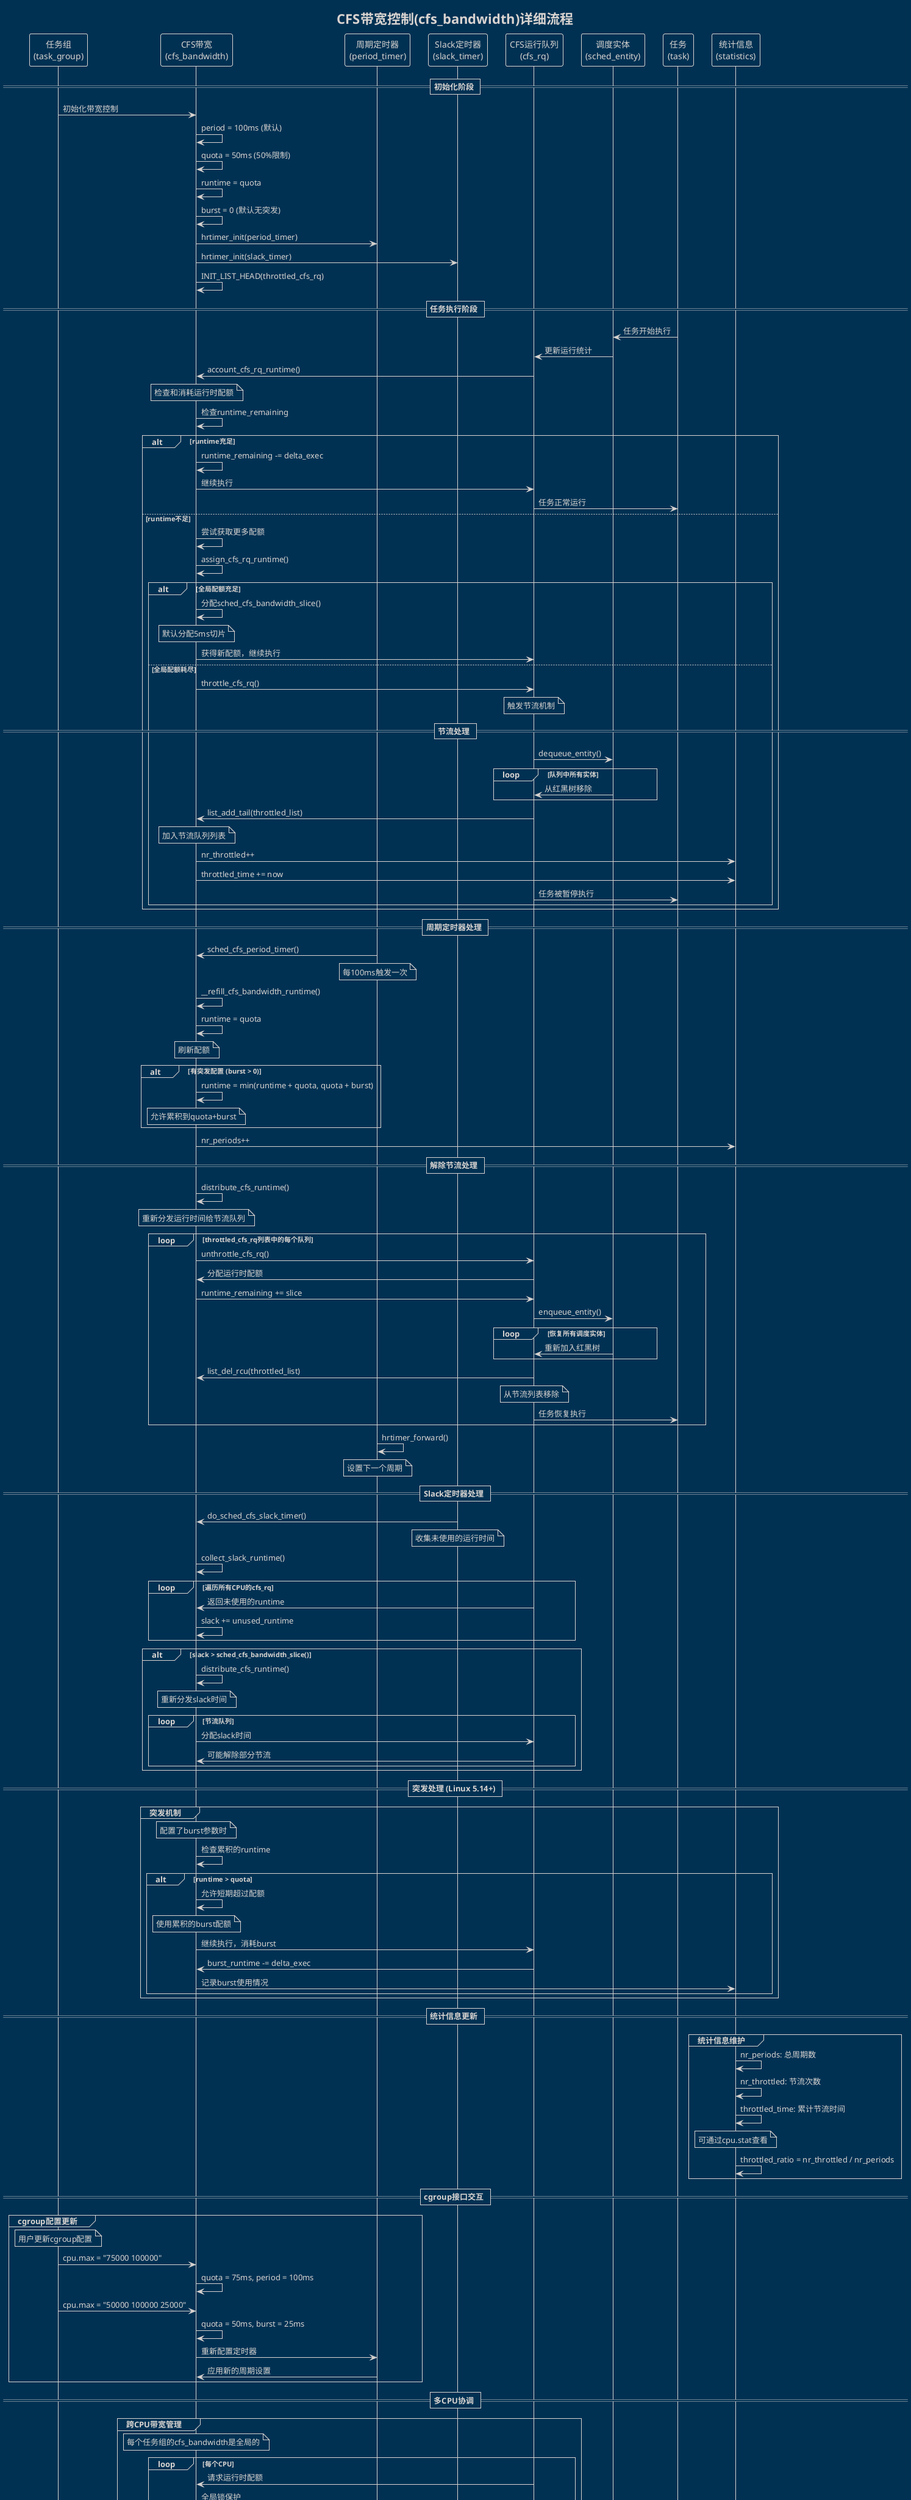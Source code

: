 @startuml CFS带宽控制机制详细时序图
!theme blueprint
title CFS带宽控制(cfs_bandwidth)详细流程

participant "任务组\n(task_group)" as TG
participant "CFS带宽\n(cfs_bandwidth)" as CFSBand
participant "周期定时器\n(period_timer)" as PeriodTimer
participant "Slack定时器\n(slack_timer)" as SlackTimer
participant "CFS运行队列\n(cfs_rq)" as CfsRq
participant "调度实体\n(sched_entity)" as SE
participant "任务\n(task)" as Task
participant "统计信息\n(statistics)" as Stats

== 初始化阶段 ==

TG -> CFSBand: 初始化带宽控制
CFSBand -> CFSBand: period = 100ms (默认)
CFSBand -> CFSBand: quota = 50ms (50%限制)
CFSBand -> CFSBand: runtime = quota
CFSBand -> CFSBand: burst = 0 (默认无突发)

CFSBand -> PeriodTimer: hrtimer_init(period_timer)
CFSBand -> SlackTimer: hrtimer_init(slack_timer)
CFSBand -> CFSBand: INIT_LIST_HEAD(throttled_cfs_rq)

== 任务执行阶段 ==

Task -> SE: 任务开始执行
SE -> CfsRq: 更新运行统计
CfsRq -> CFSBand: account_cfs_rq_runtime()

note over CFSBand: 检查和消耗运行时配额

CFSBand -> CFSBand: 检查runtime_remaining
alt runtime充足
    CFSBand -> CFSBand: runtime_remaining -= delta_exec
    CFSBand -> CfsRq: 继续执行
    CfsRq -> Task: 任务正常运行
    
else runtime不足
    CFSBand -> CFSBand: 尝试获取更多配额
    CFSBand -> CFSBand: assign_cfs_rq_runtime()
    
    alt 全局配额充足
        CFSBand -> CFSBand: 分配sched_cfs_bandwidth_slice()
        note over CFSBand: 默认分配5ms切片
        CFSBand -> CfsRq: 获得新配额，继续执行
        
    else 全局配额耗尽
        CFSBand -> CfsRq: throttle_cfs_rq()
        note over CfsRq: 触发节流机制
        
        == 节流处理 ==
        CfsRq -> SE: dequeue_entity()
        loop 队列中所有实体
            SE -> CfsRq: 从红黑树移除
        end
        
        CfsRq -> CFSBand: list_add_tail(throttled_list)
        note over CFSBand: 加入节流队列列表
        
        CFSBand -> Stats: nr_throttled++
        CFSBand -> Stats: throttled_time += now
        
        CfsRq -> Task: 任务被暂停执行
    end
end

== 周期定时器处理 ==

PeriodTimer -> CFSBand: sched_cfs_period_timer()
note over PeriodTimer: 每100ms触发一次

CFSBand -> CFSBand: __refill_cfs_bandwidth_runtime()
CFSBand -> CFSBand: runtime = quota
note over CFSBand: 刷新配额

alt 有突发配置 (burst > 0)
    CFSBand -> CFSBand: runtime = min(runtime + quota, quota + burst)
    note over CFSBand: 允许累积到quota+burst
end

CFSBand -> Stats: nr_periods++

== 解除节流处理 ==

CFSBand -> CFSBand: distribute_cfs_runtime()
note over CFSBand: 重新分发运行时间给节流队列

loop throttled_cfs_rq列表中的每个队列
    CFSBand -> CfsRq: unthrottle_cfs_rq()
    
    CfsRq -> CFSBand: 分配运行时配额
    CFSBand -> CfsRq: runtime_remaining += slice
    
    CfsRq -> SE: enqueue_entity()
    loop 恢复所有调度实体
        SE -> CfsRq: 重新加入红黑树
    end
    
    CfsRq -> CFSBand: list_del_rcu(throttled_list)
    note over CfsRq: 从节流列表移除
    
    CfsRq -> Task: 任务恢复执行
end

PeriodTimer -> PeriodTimer: hrtimer_forward()
note over PeriodTimer: 设置下一个周期

== Slack定时器处理 ==

SlackTimer -> CFSBand: do_sched_cfs_slack_timer()
note over SlackTimer: 收集未使用的运行时间

CFSBand -> CFSBand: collect_slack_runtime()
loop 遍历所有CPU的cfs_rq
    CfsRq -> CFSBand: 返回未使用的runtime
    CFSBand -> CFSBand: slack += unused_runtime
end

alt slack > sched_cfs_bandwidth_slice()
    CFSBand -> CFSBand: distribute_cfs_runtime()
    note over CFSBand: 重新分发slack时间
    
    loop 节流队列
        CFSBand -> CfsRq: 分配slack时间
        CfsRq -> CFSBand: 可能解除部分节流
    end
end

== 突发处理 (Linux 5.14+) ==

group 突发机制
    note over CFSBand: 配置了burst参数时
    
    CFSBand -> CFSBand: 检查累积的runtime
    alt runtime > quota
        CFSBand -> CFSBand: 允许短期超过配额
        note over CFSBand: 使用累积的burst配额
        
        CFSBand -> CfsRq: 继续执行，消耗burst
        CfsRq -> CFSBand: burst_runtime -= delta_exec
        
        CFSBand -> Stats: 记录burst使用情况
    end
end

== 统计信息更新 ==

group 统计信息维护
    Stats -> Stats: nr_periods: 总周期数
    Stats -> Stats: nr_throttled: 节流次数
    Stats -> Stats: throttled_time: 累计节流时间
    
    note over Stats: 可通过cpu.stat查看
    Stats -> Stats: throttled_ratio = nr_throttled / nr_periods
end

== cgroup接口交互 ==

group cgroup配置更新
    note over TG: 用户更新cgroup配置
    
    TG -> CFSBand: cpu.max = "75000 100000"
    CFSBand -> CFSBand: quota = 75ms, period = 100ms
    
    TG -> CFSBand: cpu.max = "50000 100000 25000"  
    CFSBand -> CFSBand: quota = 50ms, burst = 25ms
    
    CFSBand -> PeriodTimer: 重新配置定时器
    PeriodTimer -> CFSBand: 应用新的周期设置
end

== 多CPU协调 ==

group 跨CPU带宽管理
    note over CFSBand: 每个任务组的cfs_bandwidth是全局的
    
    loop 每个CPU
        CfsRq -> CFSBand: 请求运行时配额
        CFSBand -> CFSBand: 全局锁保护
        CFSBand -> CfsRq: 分配配额片段
    end
    
    note over CFSBand: 确保总配额不超过限制
end

== 错误和异常处理 ==

group 异常情况处理
    alt 定时器失效
        CFSBand -> CFSBand: 检测定时器状态
        CFSBand -> PeriodTimer: 重新启动定时器
    end
    
    alt 运行时溢出
        CFSBand -> CFSBand: 限制runtime在合理范围
        CFSBand -> Stats: 记录异常情况
    end
    
    alt 节流队列异常
        CFSBand -> CfsRq: 强制解除节流
        CfsRq -> SE: 恢复正常调度
    end
end

@enduml 
